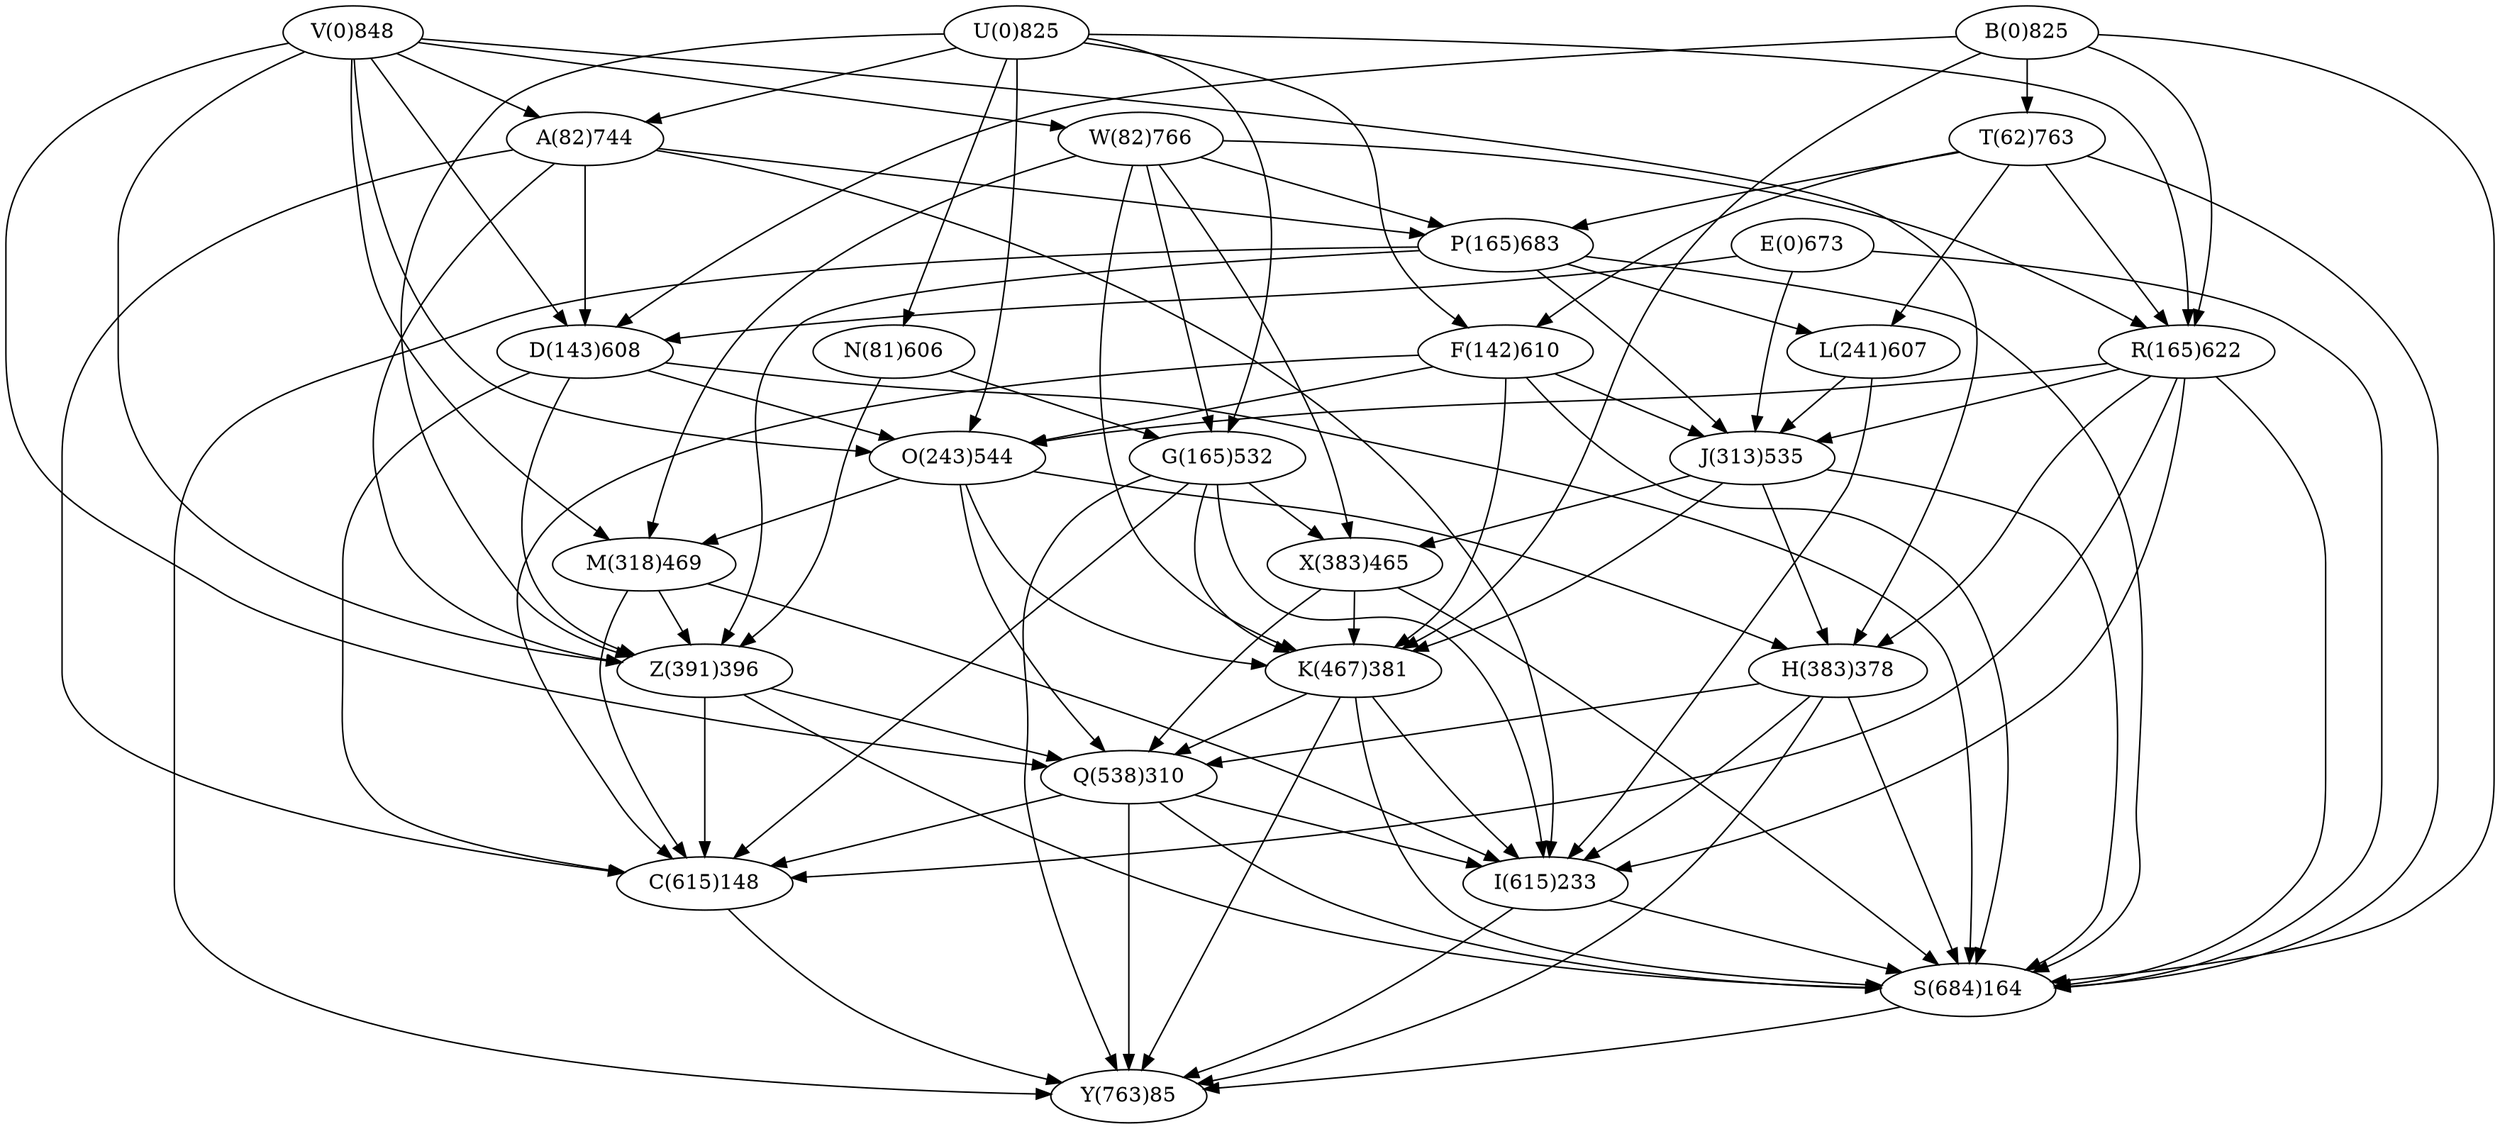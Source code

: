 digraph {
    "V(0)848"->"H(383)378";
    "U(0)825"->"R(165)622";
    "E(0)673"->"D(143)608";
    "B(0)825"->"R(165)622";
    "W(82)766"->"X(383)465";
    "A(82)744"->"P(165)683";
    "T(62)763"->"L(241)607";
    "F(142)610"->"C(615)148";
    "P(165)683"->"Y(763)85";
    "N(81)606"->"G(165)532";
    "R(165)622"->"S(684)164";
    "D(143)608"->"C(615)148";
    "O(243)544"->"K(467)381";
    "L(241)607"->"J(313)535";
    "J(313)535"->"H(383)378";
    "M(318)469"->"I(615)233";
    "G(165)532"->"K(467)381";
    "Z(391)396"->"Q(538)310";
    "X(383)465"->"Q(538)310";
    "H(383)378"->"I(615)233";
    "K(467)381"->"Y(763)85";
    "Q(538)310"->"S(684)164";
    "I(615)233"->"Y(763)85";
    "S(684)164"->"Y(763)85";
    "C(615)148"->"Y(763)85";
    "T(62)763"->"S(684)164";
    "P(165)683"->"S(684)164";
    "I(615)233"->"S(684)164";
    "V(0)848"->"O(243)544";
    "O(243)544"->"Q(538)310";
    "T(62)763"->"R(165)622";
    "E(0)673"->"J(313)535";
    "F(142)610"->"S(684)164";
    "O(243)544"->"H(383)378";
    "Z(391)396"->"S(684)164";
    "D(143)608"->"Z(391)396";
    "F(142)610"->"K(467)381";
    "W(82)766"->"P(165)683";
    "G(165)532"->"I(615)233";
    "B(0)825"->"T(62)763";
    "G(165)532"->"Y(763)85";
    "X(383)465"->"S(684)164";
    "B(0)825"->"K(467)381";
    "V(0)848"->"A(82)744";
    "U(0)825"->"N(81)606";
    "T(62)763"->"P(165)683";
    "V(0)848"->"D(143)608";
    "G(165)532"->"X(383)465";
    "B(0)825"->"D(143)608";
    "R(165)622"->"J(313)535";
    "M(318)469"->"Z(391)396";
    "U(0)825"->"Z(391)396";
    "U(0)825"->"G(165)532";
    "A(82)744"->"C(615)148";
    "H(383)378"->"Q(538)310";
    "X(383)465"->"K(467)381";
    "B(0)825"->"S(684)164";
    "Q(538)310"->"C(615)148";
    "Q(538)310"->"Y(763)85";
    "R(165)622"->"I(615)233";
    "V(0)848"->"Q(538)310";
    "A(82)744"->"D(143)608";
    "D(143)608"->"S(684)164";
    "K(467)381"->"S(684)164";
    "G(165)532"->"C(615)148";
    "D(143)608"->"O(243)544";
    "R(165)622"->"H(383)378";
    "K(467)381"->"Q(538)310";
    "W(82)766"->"R(165)622";
    "H(383)378"->"Y(763)85";
    "P(165)683"->"J(313)535";
    "N(81)606"->"Z(391)396";
    "J(313)535"->"K(467)381";
    "W(82)766"->"M(318)469";
    "A(82)744"->"Z(391)396";
    "V(0)848"->"W(82)766";
    "J(313)535"->"X(383)465";
    "U(0)825"->"F(142)610";
    "P(165)683"->"L(241)607";
    "W(82)766"->"G(165)532";
    "T(62)763"->"F(142)610";
    "R(165)622"->"C(615)148";
    "R(165)622"->"O(243)544";
    "Z(391)396"->"C(615)148";
    "E(0)673"->"S(684)164";
    "L(241)607"->"I(615)233";
    "U(0)825"->"O(243)544";
    "W(82)766"->"K(467)381";
    "K(467)381"->"I(615)233";
    "O(243)544"->"M(318)469";
    "V(0)848"->"M(318)469";
    "V(0)848"->"Z(391)396";
    "A(82)744"->"I(615)233";
    "F(142)610"->"J(313)535";
    "F(142)610"->"O(243)544";
    "M(318)469"->"C(615)148";
    "Q(538)310"->"I(615)233";
    "H(383)378"->"S(684)164";
    "U(0)825"->"A(82)744";
    "J(313)535"->"S(684)164";
    "P(165)683"->"Z(391)396";
}

